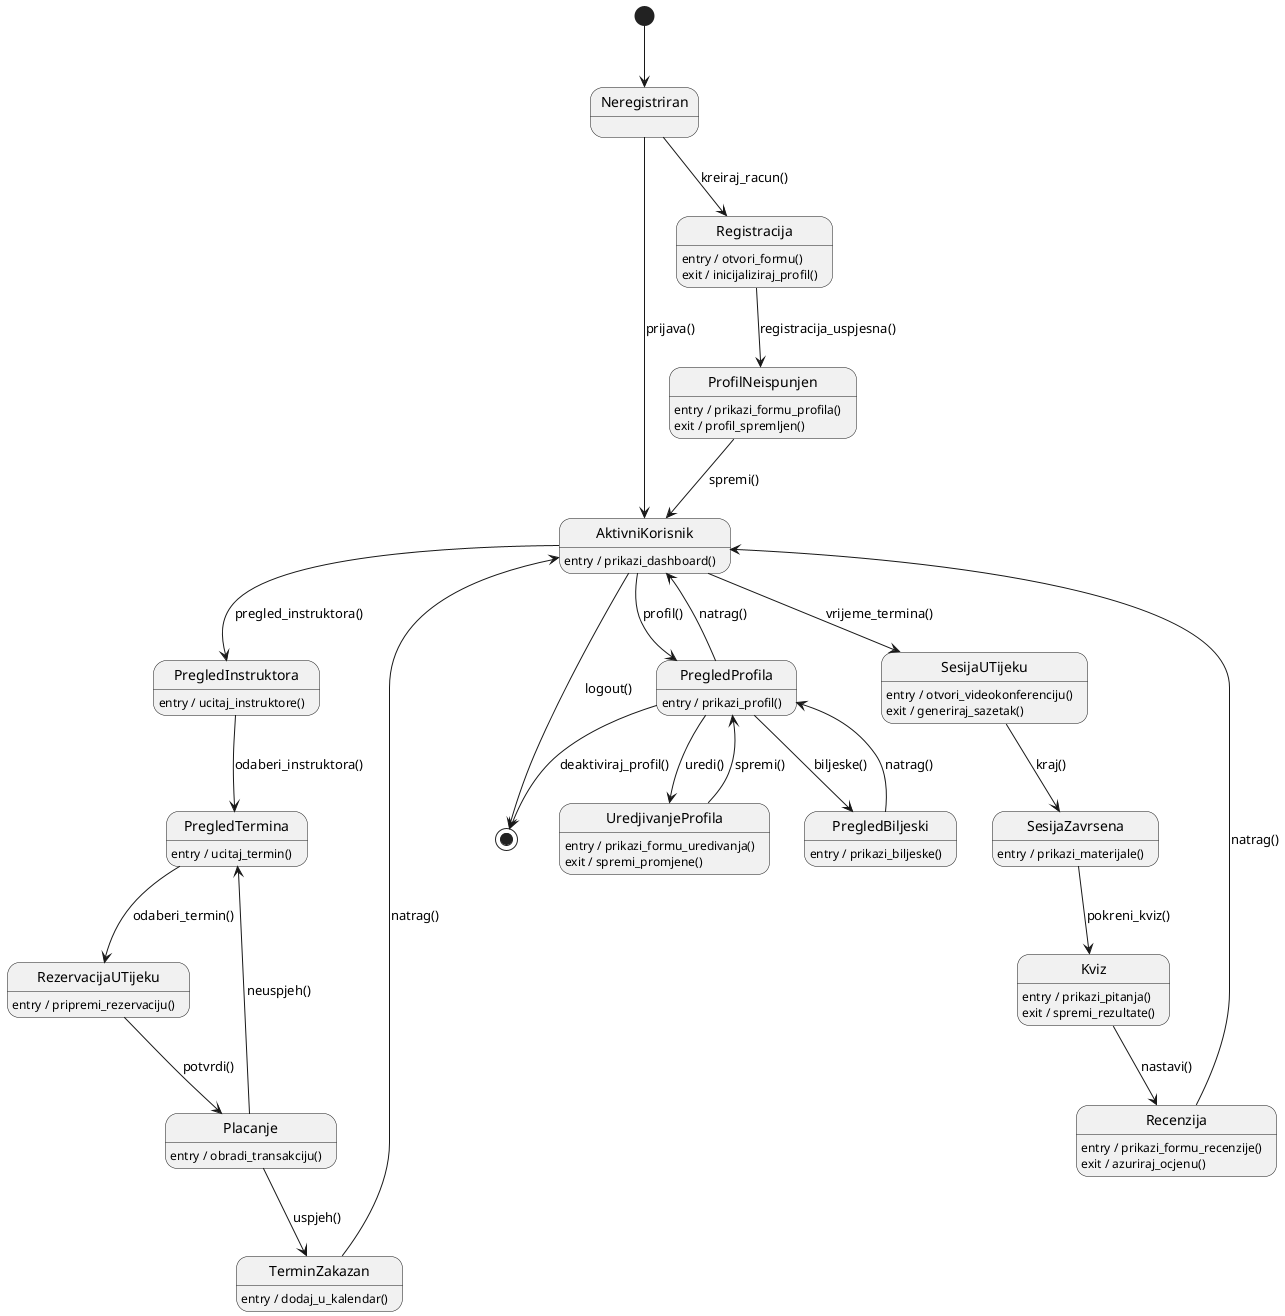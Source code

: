 @startuml dijagram_stanja
[*] --> Neregistriran

Neregistriran --> AktivniKorisnik : prijava()
Neregistriran --> Registracija : kreiraj_racun()

Registracija : entry / otvori_formu()
Registracija : exit / inicijaliziraj_profil()
Registracija --> ProfilNeispunjen : registracija_uspjesna()

ProfilNeispunjen : entry / prikazi_formu_profila()
ProfilNeispunjen : exit / profil_spremljen()
ProfilNeispunjen --> AktivniKorisnik : spremi()

' ------- Home -------
AktivniKorisnik : entry / prikazi_dashboard()
AktivniKorisnik --> PregledInstruktora : pregled_instruktora()
AktivniKorisnik --> PregledProfila : profil()
AktivniKorisnik --> SesijaUTijeku : vrijeme_termina()
AktivniKorisnik --> [*] : logout()

' ------- Pregled profila -------
PregledProfila : entry / prikazi_profil()
PregledProfila --> UredjivanjeProfila : uredi()
PregledProfila --> PregledBiljeski : biljeske()
PregledProfila --> [*] : deaktiviraj_profil()
PregledProfila --> AktivniKorisnik : natrag()

UredjivanjeProfila : entry / prikazi_formu_uredivanja()
UredjivanjeProfila : exit / spremi_promjene()
UredjivanjeProfila --> PregledProfila : spremi()

PregledBiljeski : entry / prikazi_biljeske()
PregledBiljeski --> PregledProfila : natrag()

' ------- Instruktori i rezervacije -------
PregledInstruktora : entry / ucitaj_instruktore()
PregledInstruktora --> PregledTermina : odaberi_instruktora()

PregledTermina : entry / ucitaj_termin()
PregledTermina --> RezervacijaUTijeku : odaberi_termin()

RezervacijaUTijeku : entry / pripremi_rezervaciju()
RezervacijaUTijeku --> Placanje : potvrdi()

Placanje : entry / obradi_transakciju()
Placanje --> TerminZakazan : uspjeh()
Placanje --> PregledTermina : neuspjeh()

TerminZakazan : entry / dodaj_u_kalendar()
TerminZakazan --> AktivniKorisnik : natrag()

' ------- Sesija + kviz -------
SesijaUTijeku : entry / otvori_videokonferenciju()
SesijaUTijeku : exit / generiraj_sazetak()
SesijaUTijeku --> SesijaZavrsena : kraj()

SesijaZavrsena : entry / prikazi_materijale()
SesijaZavrsena --> Kviz : pokreni_kviz()

Kviz : entry / prikazi_pitanja()
Kviz : exit / spremi_rezultate()
Kviz --> Recenzija : nastavi()

Recenzija : entry / prikazi_formu_recenzije()
Recenzija : exit / azuriraj_ocjenu()
Recenzija --> AktivniKorisnik : natrag()

@enduml
